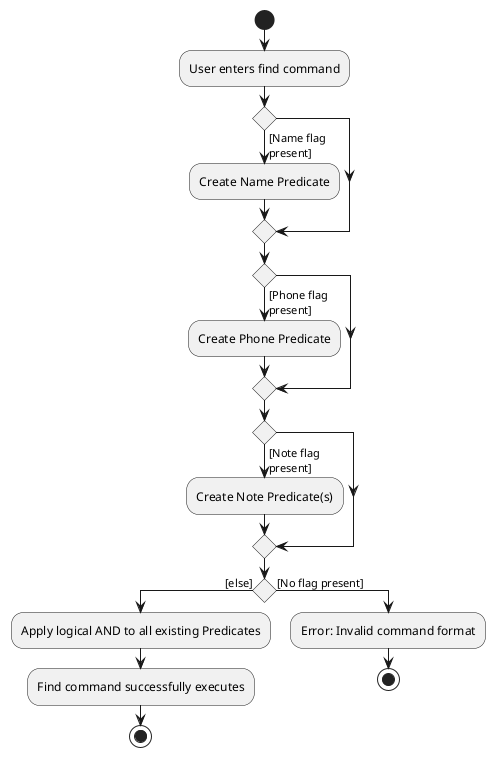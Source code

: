 @startuml
'https://plantuml.com/activity-diagram-beta

start
:User enters find command;
if () then ([Name flag
present])
    :Create Name Predicate;
endif
if () then ([Phone flag
present])
    :Create Phone Predicate;
endif
if () then ([Note flag
present])
    :Create Note Predicate(s);
endif
if () then ([else])
:Apply logical AND to all existing Predicates;
:Find command successfully executes;
stop
else ([No flag present])
:Error: Invalid command format;
stop

@enduml
